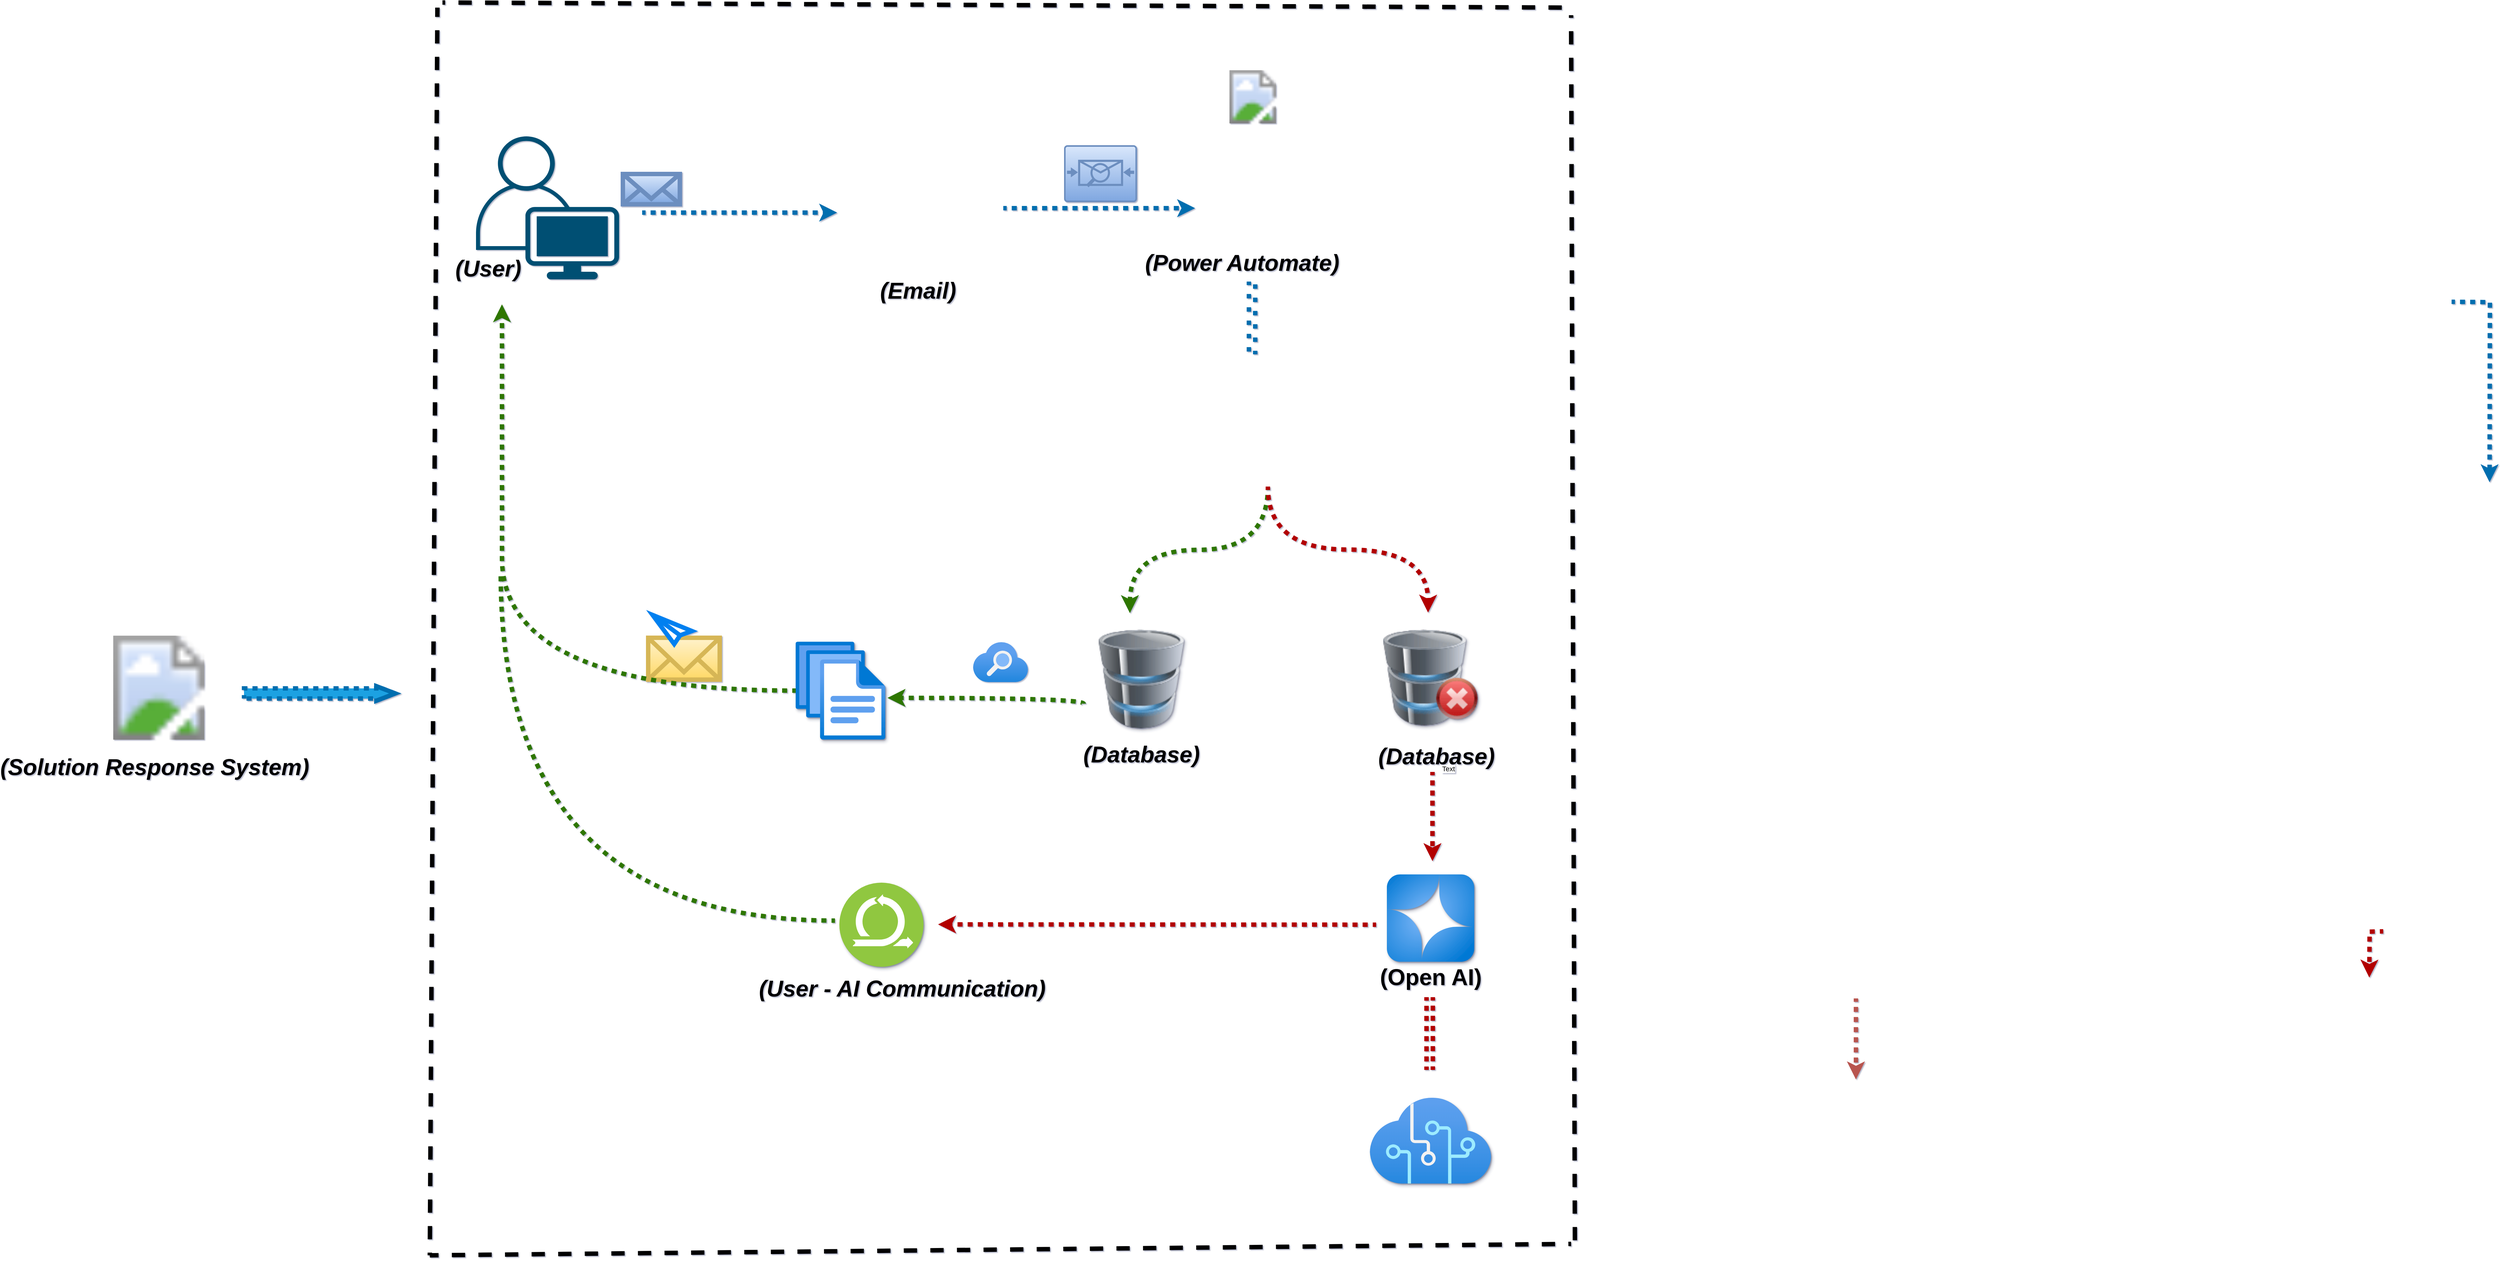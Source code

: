 <mxfile version="27.1.6">
  <diagram name="Page-1" id="L2PVltFi-RPV7Z0sjvkx">
    <mxGraphModel dx="9651" dy="3846" grid="0" gridSize="10" guides="1" tooltips="1" connect="1" arrows="0" fold="1" page="0" pageScale="1" pageWidth="827" pageHeight="1169" background="none" math="0" shadow="1">
      <root>
        <mxCell id="0" />
        <mxCell id="1" parent="0" />
        <mxCell id="AZV9hn9qBUokX4URhQvR-91" style="edgeStyle=orthogonalEdgeStyle;rounded=0;orthogonalLoop=1;jettySize=auto;html=1;fillColor=#1ba1e2;flowAnimation=1;strokeWidth=7;shape=flexArrow;strokeColor=#006EAF;fillStyle=solid;gradientDirection=radial;endWidth=0;endSize=7.657;" parent="1" edge="1">
          <mxGeometry relative="1" as="geometry">
            <mxPoint x="-4925" y="-185" as="targetPoint" />
            <mxPoint x="-5171" y="-185" as="sourcePoint" />
            <Array as="points">
              <mxPoint x="-5128" y="-185" />
              <mxPoint x="-5128" y="-185" />
            </Array>
          </mxGeometry>
        </mxCell>
        <mxCell id="AZV9hn9qBUokX4URhQvR-2" value="" style="image;aspect=fixed;html=1;points=[];align=center;fontSize=12;image=img/lib/azure2/power_platform/PowerAutomate.svg;strokeWidth=7;" parent="1" vertex="1">
          <mxGeometry x="-5406" y="-276.32" width="207.54" height="164.32" as="geometry" />
        </mxCell>
        <mxCell id="AZV9hn9qBUokX4URhQvR-40" style="edgeStyle=orthogonalEdgeStyle;rounded=0;orthogonalLoop=1;jettySize=auto;html=1;fillColor=#1ba1e2;strokeColor=#006EAF;flowAnimation=1;strokeWidth=7;" parent="1" edge="1">
          <mxGeometry relative="1" as="geometry">
            <mxPoint x="-1620" y="-518.82" as="targetPoint" />
            <mxPoint x="-1680" y="-804" as="sourcePoint" />
          </mxGeometry>
        </mxCell>
        <mxCell id="AZV9hn9qBUokX4URhQvR-15" value="" style="points=[[0.35,0,0],[0.98,0.51,0],[1,0.71,0],[0.67,1,0],[0,0.795,0],[0,0.65,0]];verticalLabelPosition=bottom;sketch=0;html=1;verticalAlign=top;aspect=fixed;align=center;pointerEvents=1;shape=mxgraph.cisco19.user;fillColor=#005073;strokeColor=none;strokeWidth=7;" parent="1" vertex="1">
          <mxGeometry x="-4801" y="-1065.5" width="226" height="226" as="geometry" />
        </mxCell>
        <mxCell id="AZV9hn9qBUokX4URhQvR-35" style="edgeStyle=orthogonalEdgeStyle;rounded=0;orthogonalLoop=1;jettySize=auto;html=1;fillColor=#1ba1e2;strokeColor=#006EAF;flowAnimation=1;strokeWidth=7;" parent="1" edge="1">
          <mxGeometry relative="1" as="geometry">
            <mxPoint x="-3665" y="-952" as="targetPoint" />
            <mxPoint x="-3968" y="-952" as="sourcePoint" />
          </mxGeometry>
        </mxCell>
        <mxCell id="AZV9hn9qBUokX4URhQvR-34" value="" style="shape=image;verticalLabelPosition=bottom;labelBackgroundColor=default;verticalAlign=top;aspect=fixed;imageAspect=0;image=https://cdn4.iconfinder.com/data/icons/emergency-service-6/496/Emergency-call-smartphone-operator-responder-512.png;strokeWidth=7;" parent="1" vertex="1">
          <mxGeometry x="-3647.05" y="-1072" width="174" height="174" as="geometry" />
        </mxCell>
        <mxCell id="AZV9hn9qBUokX4URhQvR-36" value="" style="image;aspect=fixed;html=1;points=[];align=center;fontSize=12;image=img/lib/azure2/power_platform/PowerAutomate.svg;strokeWidth=7;" parent="1" vertex="1">
          <mxGeometry x="-3627" y="-1170" width="106.09" height="84" as="geometry" />
        </mxCell>
        <mxCell id="AZV9hn9qBUokX4URhQvR-45" style="edgeStyle=orthogonalEdgeStyle;rounded=0;orthogonalLoop=1;jettySize=auto;html=1;fillColor=#60a917;strokeColor=#2D7600;flowAnimation=1;strokeWidth=7;curved=1;exitX=0.5;exitY=1;exitDx=0;exitDy=0;" parent="1" source="AZV9hn9qBUokX4URhQvR-37" edge="1">
          <mxGeometry relative="1" as="geometry">
            <mxPoint x="-3768" y="-312" as="targetPoint" />
            <mxPoint x="-3562" y="-412" as="sourcePoint" />
            <Array as="points">
              <mxPoint x="-3550" y="-412" />
              <mxPoint x="-3768" y="-412" />
            </Array>
          </mxGeometry>
        </mxCell>
        <mxCell id="AZV9hn9qBUokX4URhQvR-37" value="" style="shape=image;html=1;verticalAlign=top;verticalLabelPosition=bottom;labelBackgroundColor=#ffffff;imageAspect=0;aspect=fixed;image=https://cdn1.iconfinder.com/data/icons/unicons-line-vol-3/24/file-search-alt-128.png;shadow=1;strokeWidth=7;" parent="1" vertex="1">
          <mxGeometry x="-3648" y="-708" width="196" height="196" as="geometry" />
        </mxCell>
        <mxCell id="AZV9hn9qBUokX4URhQvR-56" style="edgeStyle=orthogonalEdgeStyle;rounded=0;orthogonalLoop=1;jettySize=auto;html=1;fillColor=#e51400;strokeColor=#B20000;flowAnimation=1;strokeWidth=7;" parent="1" edge="1">
          <mxGeometry relative="1" as="geometry">
            <mxPoint x="-1810" y="264.0" as="targetPoint" />
            <mxPoint x="-1788" y="191.0" as="sourcePoint" />
          </mxGeometry>
        </mxCell>
        <mxCell id="AZV9hn9qBUokX4URhQvR-39" value="" style="image;html=1;image=img/lib/clip_art/computers/Database_Remove_128x128.png;shadow=1;strokeWidth=7;" parent="1" vertex="1">
          <mxGeometry x="-3372" y="-286.32" width="158" height="152" as="geometry" />
        </mxCell>
        <mxCell id="AZV9hn9qBUokX4URhQvR-41" value="" style="image;html=1;image=img/lib/clip_art/computers/Database_128x128.png;shadow=1;strokeWidth=7;" parent="1" vertex="1">
          <mxGeometry x="-3841" y="-286.32" width="182" height="156.64" as="geometry" />
        </mxCell>
        <mxCell id="AZV9hn9qBUokX4URhQvR-42" value="" style="shape=image;html=1;verticalAlign=top;verticalLabelPosition=bottom;labelBackgroundColor=#ffffff;imageAspect=0;aspect=fixed;image=https://cdn3.iconfinder.com/data/icons/miscellaneous-80/60/check-128.png;shadow=1;strokeWidth=7;" parent="1" vertex="1">
          <mxGeometry x="-3716" y="-203" width="52.49" height="52.49" as="geometry" />
        </mxCell>
        <mxCell id="AZV9hn9qBUokX4URhQvR-48" value="" style="sketch=0;points=[[0.015,0.015,0],[0.985,0.015,0],[0.985,0.985,0],[0.015,0.985,0],[0.25,0,0],[0.5,0,0],[0.75,0,0],[1,0.25,0],[1,0.5,0],[1,0.75,0],[0.75,1,0],[0.5,1,0],[0.25,1,0],[0,0.75,0],[0,0.5,0],[0,0.25,0]];verticalLabelPosition=bottom;html=1;verticalAlign=top;aspect=fixed;align=center;pointerEvents=1;shape=mxgraph.cisco19.rect;prIcon=email_security;fillColor=#dae8fc;strokeColor=#6c8ebf;gradientColor=#7ea6e0;strokeWidth=7;" parent="1" vertex="1">
          <mxGeometry x="-3872" y="-1051.5" width="115.2" height="90" as="geometry" />
        </mxCell>
        <mxCell id="AZV9hn9qBUokX4URhQvR-49" value="" style="html=1;verticalLabelPosition=bottom;align=center;labelBackgroundColor=#ffffff;verticalAlign=top;strokeWidth=7;strokeColor=#6c8ebf;shadow=0;dashed=0;shape=mxgraph.ios7.icons.mail;gradientColor=#7ea6e0;fillStyle=solid;fillColor=#dae8fc;" parent="1" vertex="1">
          <mxGeometry x="-4569" y="-1006" width="90" height="47.82" as="geometry" />
        </mxCell>
        <mxCell id="AZV9hn9qBUokX4URhQvR-50" value="" style="image;aspect=fixed;html=1;points=[];align=center;fontSize=12;image=img/lib/azure2/general/Files.svg;shadow=1;strokeWidth=7;" parent="1" vertex="1">
          <mxGeometry x="-4296" y="-267" width="141.71" height="155" as="geometry" />
        </mxCell>
        <mxCell id="AZV9hn9qBUokX4URhQvR-55" value="" style="image;aspect=fixed;html=1;points=[];align=center;fontSize=12;image=img/lib/azure2/ai_machine_learning/Azure_OpenAI.svg;shadow=1;strokeWidth=7;" parent="1" vertex="1">
          <mxGeometry x="-3362" y="101" width="138" height="138" as="geometry" />
        </mxCell>
        <mxCell id="AZV9hn9qBUokX4URhQvR-59" value="" style="html=1;verticalLabelPosition=bottom;align=center;labelBackgroundColor=#ffffff;verticalAlign=top;strokeWidth=7;strokeColor=#d6b656;shadow=0;dashed=0;shape=mxgraph.ios7.icons.mail;fillColor=#fff2cc;gradientColor=#ffd966;" parent="1" vertex="1">
          <mxGeometry x="-4529" y="-273" width="113" height="66.17" as="geometry" />
        </mxCell>
        <mxCell id="AZV9hn9qBUokX4URhQvR-53" value="" style="html=1;verticalLabelPosition=bottom;align=center;labelBackgroundColor=#ffffff;verticalAlign=top;strokeWidth=7;strokeColor=#0080F0;shadow=0;dashed=0;shape=mxgraph.ios7.icons.pointer;rotation=-90;" parent="1" vertex="1">
          <mxGeometry x="-4514" y="-317" width="46" height="62" as="geometry" />
        </mxCell>
        <mxCell id="AZV9hn9qBUokX4URhQvR-60" style="edgeStyle=orthogonalEdgeStyle;rounded=0;orthogonalLoop=1;jettySize=auto;html=1;fillColor=#60a917;strokeColor=#2D7600;flowAnimation=1;strokeWidth=7;exitX=0;exitY=0.75;exitDx=0;exitDy=0;curved=1;" parent="1" edge="1" source="AZV9hn9qBUokX4URhQvR-41">
          <mxGeometry relative="1" as="geometry">
            <mxPoint x="-4151" y="-178" as="targetPoint" />
            <mxPoint x="-3935" y="-178.18" as="sourcePoint" />
            <Array as="points">
              <mxPoint x="-3841" y="-178" />
            </Array>
          </mxGeometry>
        </mxCell>
        <mxCell id="AZV9hn9qBUokX4URhQvR-62" value="" style="image;aspect=fixed;html=1;points=[];align=center;fontSize=12;image=img/lib/azure2/ai_machine_learning/Cognitive_Services.svg;imageBackground=none;shadow=1;strokeWidth=7;" parent="1" vertex="1">
          <mxGeometry x="-3389.33" y="454" width="192.33" height="135.76" as="geometry" />
        </mxCell>
        <mxCell id="AZV9hn9qBUokX4URhQvR-66" style="edgeStyle=orthogonalEdgeStyle;rounded=0;orthogonalLoop=1;jettySize=auto;html=1;fillColor=#60a917;strokeColor=#2D7600;flowAnimation=1;strokeWidth=7;curved=1;" parent="1" source="AZV9hn9qBUokX4URhQvR-50" edge="1">
          <mxGeometry relative="1" as="geometry">
            <mxPoint x="-4760" y="-800" as="targetPoint" />
            <Array as="points">
              <mxPoint x="-4760" y="-189" />
              <mxPoint x="-4760" y="-609" />
            </Array>
          </mxGeometry>
        </mxCell>
        <mxCell id="AZV9hn9qBUokX4URhQvR-67" value="" style="image;aspect=fixed;html=1;points=[];align=center;fontSize=12;image=img/lib/azure2/app_services/Search_Services.svg;strokeWidth=7;" parent="1" vertex="1">
          <mxGeometry x="-4016" y="-266" width="87.21" height="63" as="geometry" />
        </mxCell>
        <mxCell id="AZV9hn9qBUokX4URhQvR-76" value="&lt;i style=&quot;&quot;&gt;&lt;font style=&quot;font-size: 36px;&quot;&gt;(User)&lt;/font&gt;&lt;/i&gt;" style="text;strokeColor=none;fillColor=none;html=1;fontSize=24;fontStyle=1;verticalAlign=middle;align=center;strokeWidth=7;" parent="1" vertex="1">
          <mxGeometry x="-4868" y="-900" width="172" height="85" as="geometry" />
        </mxCell>
        <mxCell id="AZV9hn9qBUokX4URhQvR-78" value="&lt;i style=&quot;&quot;&gt;&lt;font style=&quot;font-size: 36px;&quot;&gt;(Email)&lt;/font&gt;&lt;/i&gt;" style="text;strokeColor=none;fillColor=none;html=1;fontSize=24;fontStyle=1;verticalAlign=middle;align=center;strokeWidth=7;" parent="1" vertex="1">
          <mxGeometry x="-4175" y="-863" width="143" height="81.82" as="geometry" />
        </mxCell>
        <mxCell id="AZV9hn9qBUokX4URhQvR-79" value="&lt;i&gt;&lt;font style=&quot;font-size: 36px;&quot; face=&quot;Helvetica&quot;&gt;(Solution Response System)&lt;/font&gt;&lt;/i&gt;" style="text;strokeColor=none;fillColor=none;html=1;fontSize=24;fontStyle=1;verticalAlign=middle;align=center;strokeWidth=7;" parent="1" vertex="1">
          <mxGeometry x="-5410" y="-105" width="202" height="72" as="geometry" />
        </mxCell>
        <mxCell id="AZV9hn9qBUokX4URhQvR-80" value="&lt;i style=&quot;&quot;&gt;&lt;font style=&quot;font-size: 36px;&quot;&gt;(Power Automate)&lt;/font&gt;&lt;/i&gt;" style="text;strokeColor=none;fillColor=none;html=1;fontSize=24;fontStyle=1;verticalAlign=middle;align=center;rotation=0;strokeWidth=7;" parent="1" vertex="1">
          <mxGeometry x="-3671" y="-922" width="160" height="112" as="geometry" />
        </mxCell>
        <mxCell id="AZV9hn9qBUokX4URhQvR-85" value="&lt;i style=&quot;&quot;&gt;&lt;font style=&quot;font-size: 36px;&quot;&gt;(Database)&lt;/font&gt;&lt;/i&gt;" style="text;strokeColor=none;fillColor=none;html=1;fontSize=24;fontStyle=1;verticalAlign=middle;align=center;strokeWidth=7;" parent="1" vertex="1">
          <mxGeometry x="-3338.66" y="-122" width="109.66" height="72" as="geometry" />
        </mxCell>
        <mxCell id="AZV9hn9qBUokX4URhQvR-89" value="&lt;font style=&quot;font-size: 36px;&quot;&gt;(Open AI)&lt;/font&gt;" style="text;strokeColor=none;fillColor=none;html=1;fontSize=24;fontStyle=1;verticalAlign=middle;align=center;strokeWidth=7;" parent="1" vertex="1">
          <mxGeometry x="-3343.99" y="239" width="102" height="48" as="geometry" />
        </mxCell>
        <mxCell id="AZV9hn9qBUokX4URhQvR-95" value="&lt;i style=&quot;&quot;&gt;&lt;font style=&quot;font-size: 36px;&quot;&gt;(User - AI Communication)&lt;/font&gt;&lt;/i&gt;" style="text;strokeColor=none;fillColor=none;html=1;fontSize=24;fontStyle=1;verticalAlign=middle;align=center;strokeWidth=7;" parent="1" vertex="1">
          <mxGeometry x="-4333" y="198" width="409" height="166" as="geometry" />
        </mxCell>
        <mxCell id="AZV9hn9qBUokX4URhQvR-92" value="" style="image;aspect=fixed;perimeter=ellipsePerimeter;html=1;align=center;shadow=1;dashed=0;fontColor=#4277BB;labelBackgroundColor=default;fontSize=12;spacingTop=3;image=img/lib/ibm/blockchain/communication.svg;strokeWidth=7;" parent="1" vertex="1">
          <mxGeometry x="-4227" y="114" width="133" height="133" as="geometry" />
        </mxCell>
        <mxCell id="AZV9hn9qBUokX4URhQvR-121" value="" style="endArrow=none;html=1;rounded=0;flowAnimation=1;strokeWidth=7;fillColor=#60a917;strokeColor=#2D7600;curved=1;" parent="1" edge="1">
          <mxGeometry width="50" height="50" relative="1" as="geometry">
            <mxPoint x="-4234" y="174" as="sourcePoint" />
            <mxPoint x="-4762" y="-375" as="targetPoint" />
            <Array as="points">
              <mxPoint x="-4762" y="174" />
            </Array>
          </mxGeometry>
        </mxCell>
        <mxCell id="AZV9hn9qBUokX4URhQvR-122" value="" style="endArrow=none;dashed=1;html=1;rounded=0;flowAnimation=1;strokeWidth=7;curved=0;" parent="1" edge="1">
          <mxGeometry width="50" height="50" relative="1" as="geometry">
            <mxPoint x="-4874" y="703" as="sourcePoint" />
            <mxPoint x="-4862" y="-1269" as="targetPoint" />
          </mxGeometry>
        </mxCell>
        <mxCell id="AZV9hn9qBUokX4URhQvR-123" value="" style="endArrow=none;dashed=1;html=1;rounded=0;flowAnimation=1;strokeWidth=7;" parent="1" edge="1">
          <mxGeometry width="50" height="50" relative="1" as="geometry">
            <mxPoint x="-3071" y="685" as="sourcePoint" />
            <mxPoint x="-4874" y="703" as="targetPoint" />
          </mxGeometry>
        </mxCell>
        <mxCell id="AZV9hn9qBUokX4URhQvR-124" value="" style="endArrow=none;dashed=1;html=1;strokeWidth=7;rounded=0;flowAnimation=1;" parent="1" edge="1">
          <mxGeometry width="50" height="50" relative="1" as="geometry">
            <mxPoint x="-4854" y="-1277" as="sourcePoint" />
            <mxPoint x="-3074" y="-1269" as="targetPoint" />
            <Array as="points" />
          </mxGeometry>
        </mxCell>
        <mxCell id="meKSmfKXUPBWA_PllYSA-5" style="edgeStyle=orthogonalEdgeStyle;rounded=0;orthogonalLoop=1;jettySize=auto;html=1;fillColor=#e51400;strokeColor=#B20000;flowAnimation=1;strokeWidth=7;curved=1;exitX=0.5;exitY=1;exitDx=0;exitDy=0;" edge="1" parent="1" source="AZV9hn9qBUokX4URhQvR-37">
          <mxGeometry relative="1" as="geometry">
            <mxPoint x="-3297" y="-312.82" as="targetPoint" />
            <mxPoint x="-3551" y="-405" as="sourcePoint" />
          </mxGeometry>
        </mxCell>
        <mxCell id="meKSmfKXUPBWA_PllYSA-10" style="edgeStyle=orthogonalEdgeStyle;rounded=0;orthogonalLoop=1;jettySize=auto;html=1;fillColor=#1ba1e2;strokeColor=#006EAF;flowAnimation=1;strokeWidth=7;shape=link;dashed=1;dashPattern=1 2;" edge="1" parent="1">
          <mxGeometry relative="1" as="geometry">
            <mxPoint x="-3575" y="-721" as="targetPoint" />
            <mxPoint x="-3575" y="-836" as="sourcePoint" />
          </mxGeometry>
        </mxCell>
        <mxCell id="AZV9hn9qBUokX4URhQvR-18" value="" style="shape=image;html=1;verticalAlign=top;verticalLabelPosition=bottom;labelBackgroundColor=#ffffff;imageAspect=0;aspect=fixed;image=https://cdn2.iconfinder.com/data/icons/capsocial-square-flat-3/500/Outlook-128.png;strokeWidth=7;" parent="1" vertex="1">
          <mxGeometry x="-4195" y="-1051.5" width="198" height="198" as="geometry" />
        </mxCell>
        <mxCell id="meKSmfKXUPBWA_PllYSA-12" style="edgeStyle=orthogonalEdgeStyle;rounded=0;orthogonalLoop=1;jettySize=auto;html=1;fillColor=#1ba1e2;strokeColor=#006EAF;flowAnimation=1;strokeWidth=7;" edge="1" parent="1">
          <mxGeometry relative="1" as="geometry">
            <mxPoint x="-4230.5" y="-945" as="targetPoint" />
            <mxPoint x="-4538.5" y="-945" as="sourcePoint" />
          </mxGeometry>
        </mxCell>
        <mxCell id="meKSmfKXUPBWA_PllYSA-13" style="edgeStyle=orthogonalEdgeStyle;rounded=0;orthogonalLoop=1;jettySize=auto;html=1;fillColor=#e51400;strokeColor=#B20000;flowAnimation=1;strokeWidth=7;curved=0;" edge="1" parent="1">
          <mxGeometry relative="1" as="geometry">
            <mxPoint x="-3290" y="80" as="targetPoint" />
            <mxPoint x="-3290" y="-61" as="sourcePoint" />
          </mxGeometry>
        </mxCell>
        <mxCell id="meKSmfKXUPBWA_PllYSA-15" value="Text" style="edgeLabel;html=1;align=center;verticalAlign=middle;resizable=0;points=[];" vertex="1" connectable="0" parent="meKSmfKXUPBWA_PllYSA-13">
          <mxGeometry x="-1" y="25" relative="1" as="geometry">
            <mxPoint y="-5" as="offset" />
          </mxGeometry>
        </mxCell>
        <mxCell id="meKSmfKXUPBWA_PllYSA-14" style="edgeStyle=orthogonalEdgeStyle;rounded=0;orthogonalLoop=1;jettySize=auto;html=1;fillColor=#f8cecc;gradientColor=#ea6b66;strokeColor=#b85450;flowAnimation=1;strokeWidth=7;curved=0;" edge="1" parent="1">
          <mxGeometry relative="1" as="geometry">
            <mxPoint x="-2621" y="425" as="targetPoint" />
            <mxPoint x="-2621" y="297" as="sourcePoint" />
          </mxGeometry>
        </mxCell>
        <mxCell id="meKSmfKXUPBWA_PllYSA-16" value="&lt;i style=&quot;&quot;&gt;&lt;font style=&quot;font-size: 36px;&quot;&gt;(Database)&lt;/font&gt;&lt;/i&gt;" style="text;strokeColor=none;fillColor=none;html=1;fontSize=24;fontStyle=1;verticalAlign=middle;align=center;strokeWidth=7;" vertex="1" parent="1">
          <mxGeometry x="-3804.83" y="-125" width="109.66" height="72" as="geometry" />
        </mxCell>
        <mxCell id="meKSmfKXUPBWA_PllYSA-18" style="rounded=0;orthogonalLoop=1;jettySize=auto;html=1;fillColor=#e51400;strokeColor=#B20000;flowAnimation=1;strokeWidth=7;" edge="1" parent="1">
          <mxGeometry relative="1" as="geometry">
            <mxPoint x="-4071" y="180" as="targetPoint" />
            <mxPoint x="-3379.0" y="180.471" as="sourcePoint" />
          </mxGeometry>
        </mxCell>
        <mxCell id="meKSmfKXUPBWA_PllYSA-20" value="" style="endArrow=none;dashed=1;html=1;rounded=0;flowAnimation=1;strokeWidth=7;" edge="1" parent="1">
          <mxGeometry width="50" height="50" relative="1" as="geometry">
            <mxPoint x="-3071" y="-1257" as="sourcePoint" />
            <mxPoint x="-3065" y="680" as="targetPoint" />
          </mxGeometry>
        </mxCell>
        <mxCell id="meKSmfKXUPBWA_PllYSA-21" style="edgeStyle=orthogonalEdgeStyle;rounded=0;orthogonalLoop=1;jettySize=auto;html=1;fillColor=#e51400;strokeColor=#B20000;flowAnimation=1;strokeWidth=7;shape=link;" edge="1" parent="1">
          <mxGeometry relative="1" as="geometry">
            <mxPoint x="-3294.42" y="410" as="targetPoint" />
            <mxPoint x="-3294.42" y="295" as="sourcePoint" />
          </mxGeometry>
        </mxCell>
      </root>
    </mxGraphModel>
  </diagram>
</mxfile>
